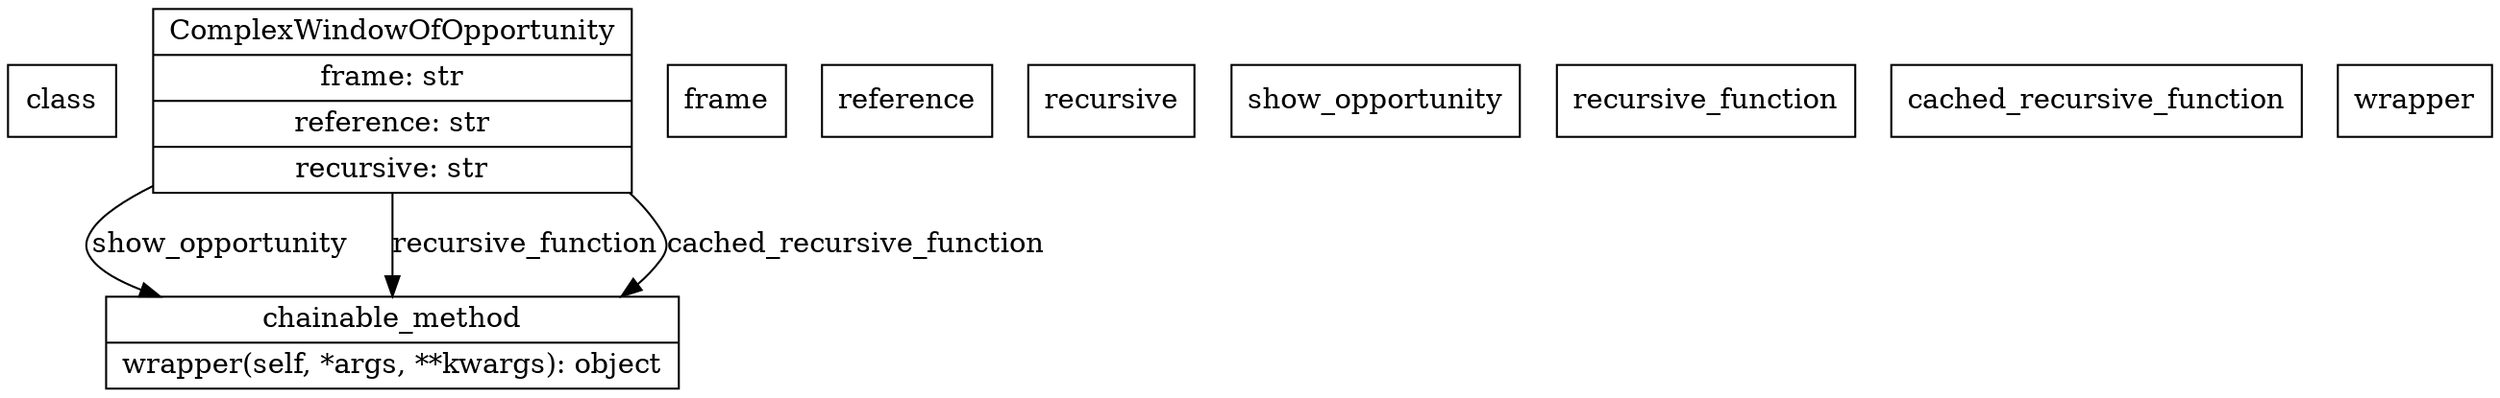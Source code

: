 digraph G {
    node [shape=record];

    class ComplexWindowOfOpportunity {
        frame: str;
        reference: str;
        recursive: str;

        ComplexWindowOfOpportunity
        show_opportunity
        recursive_function
        cached_recursive_function
    }

    class chainable_method {
        wrapper
    }

    ComplexWindowOfOpportunity -> chainable_method [label="show_opportunity"];
    ComplexWindowOfOpportunity -> chainable_method [label="recursive_function"];
    ComplexWindowOfOpportunity -> chainable_method [label="cached_recursive_function"];

    ComplexWindowOfOpportunity [label="{ComplexWindowOfOpportunity|frame: str|reference: str|recursive: str}"];
    chainable_method [label="{chainable_method|wrapper(self, *args, **kwargs): object}"];
}
